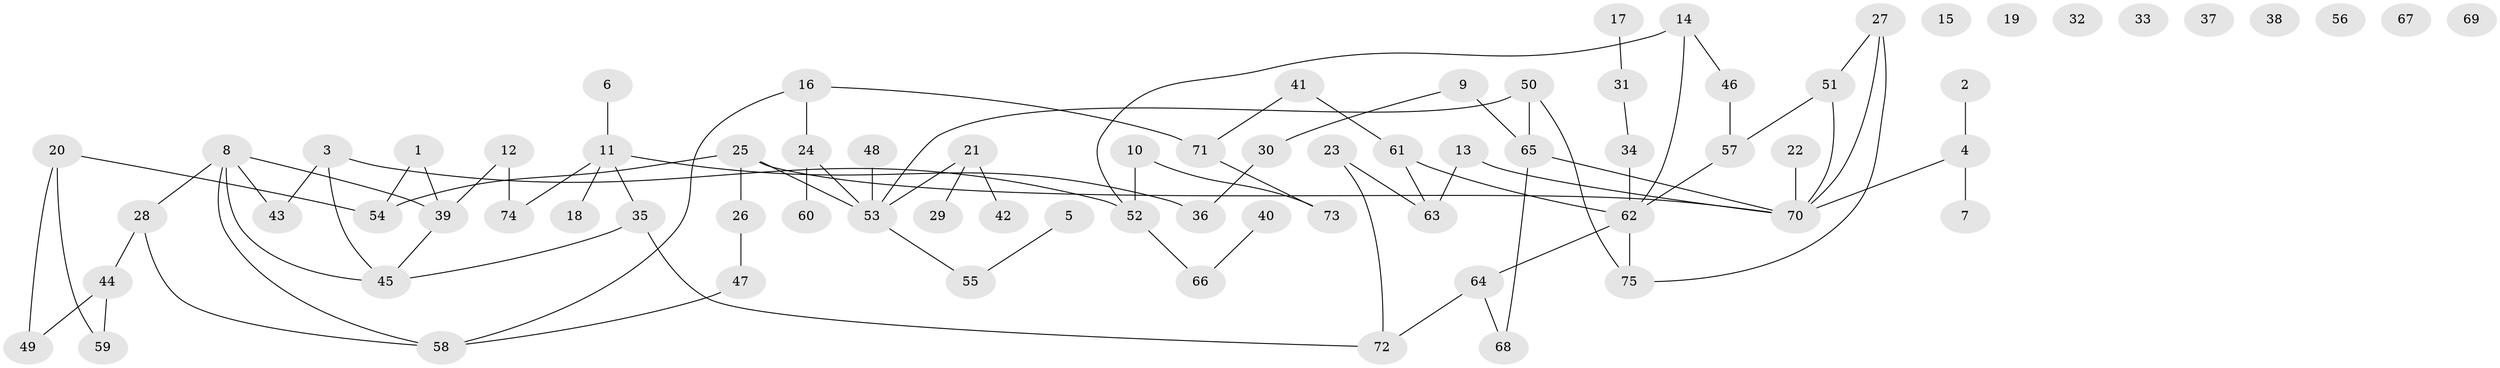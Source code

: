 // coarse degree distribution, {2: 0.13636363636363635, 6: 0.045454545454545456, 5: 0.18181818181818182, 3: 0.2727272727272727, 4: 0.18181818181818182, 1: 0.18181818181818182}
// Generated by graph-tools (version 1.1) at 2025/48/03/04/25 22:48:03]
// undirected, 75 vertices, 86 edges
graph export_dot {
  node [color=gray90,style=filled];
  1;
  2;
  3;
  4;
  5;
  6;
  7;
  8;
  9;
  10;
  11;
  12;
  13;
  14;
  15;
  16;
  17;
  18;
  19;
  20;
  21;
  22;
  23;
  24;
  25;
  26;
  27;
  28;
  29;
  30;
  31;
  32;
  33;
  34;
  35;
  36;
  37;
  38;
  39;
  40;
  41;
  42;
  43;
  44;
  45;
  46;
  47;
  48;
  49;
  50;
  51;
  52;
  53;
  54;
  55;
  56;
  57;
  58;
  59;
  60;
  61;
  62;
  63;
  64;
  65;
  66;
  67;
  68;
  69;
  70;
  71;
  72;
  73;
  74;
  75;
  1 -- 39;
  1 -- 54;
  2 -- 4;
  3 -- 43;
  3 -- 45;
  3 -- 52;
  4 -- 7;
  4 -- 70;
  5 -- 55;
  6 -- 11;
  8 -- 28;
  8 -- 39;
  8 -- 43;
  8 -- 45;
  8 -- 58;
  9 -- 30;
  9 -- 65;
  10 -- 52;
  10 -- 73;
  11 -- 18;
  11 -- 35;
  11 -- 36;
  11 -- 74;
  12 -- 39;
  12 -- 74;
  13 -- 63;
  13 -- 70;
  14 -- 46;
  14 -- 52;
  14 -- 62;
  16 -- 24;
  16 -- 58;
  16 -- 71;
  17 -- 31;
  20 -- 49;
  20 -- 54;
  20 -- 59;
  21 -- 29;
  21 -- 42;
  21 -- 53;
  22 -- 70;
  23 -- 63;
  23 -- 72;
  24 -- 53;
  24 -- 60;
  25 -- 26;
  25 -- 53;
  25 -- 54;
  25 -- 70;
  26 -- 47;
  27 -- 51;
  27 -- 70;
  27 -- 75;
  28 -- 44;
  28 -- 58;
  30 -- 36;
  31 -- 34;
  34 -- 62;
  35 -- 45;
  35 -- 72;
  39 -- 45;
  40 -- 66;
  41 -- 61;
  41 -- 71;
  44 -- 49;
  44 -- 59;
  46 -- 57;
  47 -- 58;
  48 -- 53;
  50 -- 53;
  50 -- 65;
  50 -- 75;
  51 -- 57;
  51 -- 70;
  52 -- 66;
  53 -- 55;
  57 -- 62;
  61 -- 62;
  61 -- 63;
  62 -- 64;
  62 -- 75;
  64 -- 68;
  64 -- 72;
  65 -- 68;
  65 -- 70;
  71 -- 73;
}
